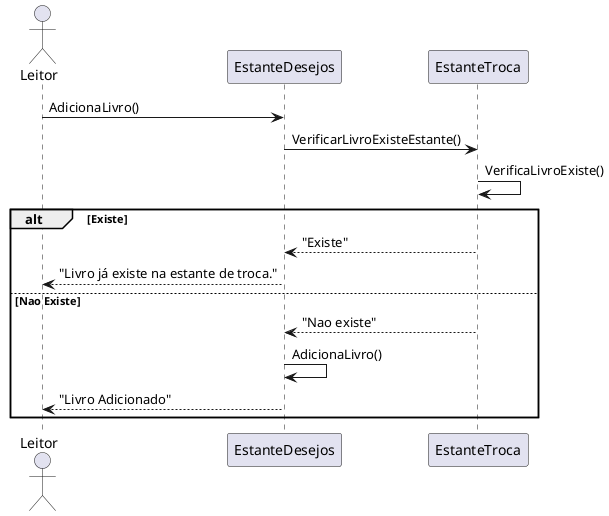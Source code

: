 @startuml
actor Leitor as U
participant "EstanteDesejos" AS ESD
participant "EstanteTroca" AS EST

U -> ESD: AdicionaLivro()
ESD -> EST: VerificarLivroExisteEstante()
EST -> EST: VerificaLivroExiste()
alt Existe
    EST --> ESD: "Existe"
    ESD --> U:  "Livro já existe na estante de troca."
else Nao Existe
    EST --> ESD: "Nao existe"
    ESD -> ESD: AdicionaLivro()
    ESD --> U: "Livro Adicionado"
end

@enduml